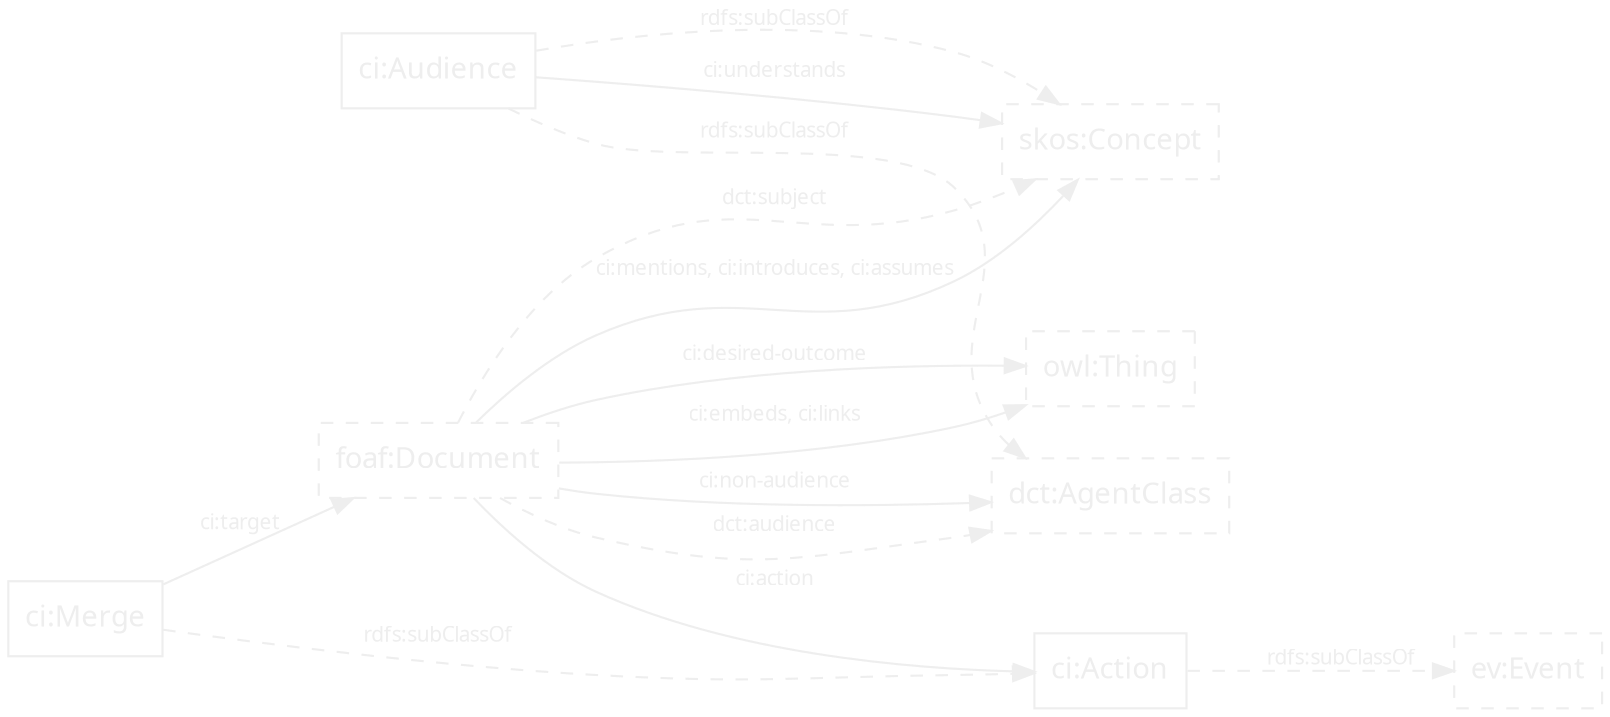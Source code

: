 digraph {
    graph [bgcolor=transparent,rankdir=LR];
    node [shape=box,color="#eeeeee",fontcolor="#eeeeee",fontname="Lucida Grande, Lucida Sans Unicode, sans-serif",target="_top"];
    edge [fontsize=10,concentrate=true,color="#eeeeee",fontcolor="#eeeeee",fontname="Lucida Grande, Lucida Sans Unicode, sans-serif"];
    subgraph {
        node [style=dashed];
        owl_Thing [label="owl:Thing",href="https://www.w3.org/TR/2012/REC-owl2-syntax-20121211/#a_Thing"];
        ev_Event [label="ev:Event",href="http://motools.sourceforge.net/event/event.html#term_Event"];
        dct_AgentClass [label="dct:AgentClass",href="http://www.dublincore.org/specifications/dublin-core/dcmi-terms/#terms-AgentClass"];
        skos_Concept [label="skos:Concept",href="https://www.w3.org/TR/skos-reference/#concepts"];
        foaf_Document [label="foaf:Document",href="http://xmlns.com/foaf/spec/#term_Document"];
    }

    ci_Action [label="ci:Action",href="https://privatealpha.com/ontology/content-inventory/1#Action"];
    ci_Audience [label="ci:Audience",href="https://privatealpha.com/ontology/content-inventory/1#Audience"];
    ci_Merge [label="ci:Merge",href="https://privatealpha.com/ontology/content-inventory/1#Merge"];

    ci_Merge -> foaf_Document [label="ci:target"];
    foaf_Document -> ci_Action [label="ci:action"];

    foaf_Document -> skos_Concept [label="ci:mentions, ci:introduces, ci:assumes"];
    ci_Audience -> skos_Concept [label="ci:understands"];
    foaf_Document -> dct_AgentClass [label="ci:non-audience"];
    foaf_Document -> owl_Thing [label="ci:desired-outcome"];
    foaf_Document -> owl_Thing [label="ci:embeds, ci:links"];
    
    subgraph {
        edge [style=dashed, label="rdfs:subClassOf"];
        ci_Merge -> ci_Action -> ev_Event;
        ci_Audience -> dct_AgentClass;
        ci_Audience -> skos_Concept;
    }
    subgraph {
        edge [style=dashed];
        foaf_Document -> skos_Concept [label="dct:subject"];
        foaf_Document -> dct_AgentClass [label="dct:audience"];
    }
}
